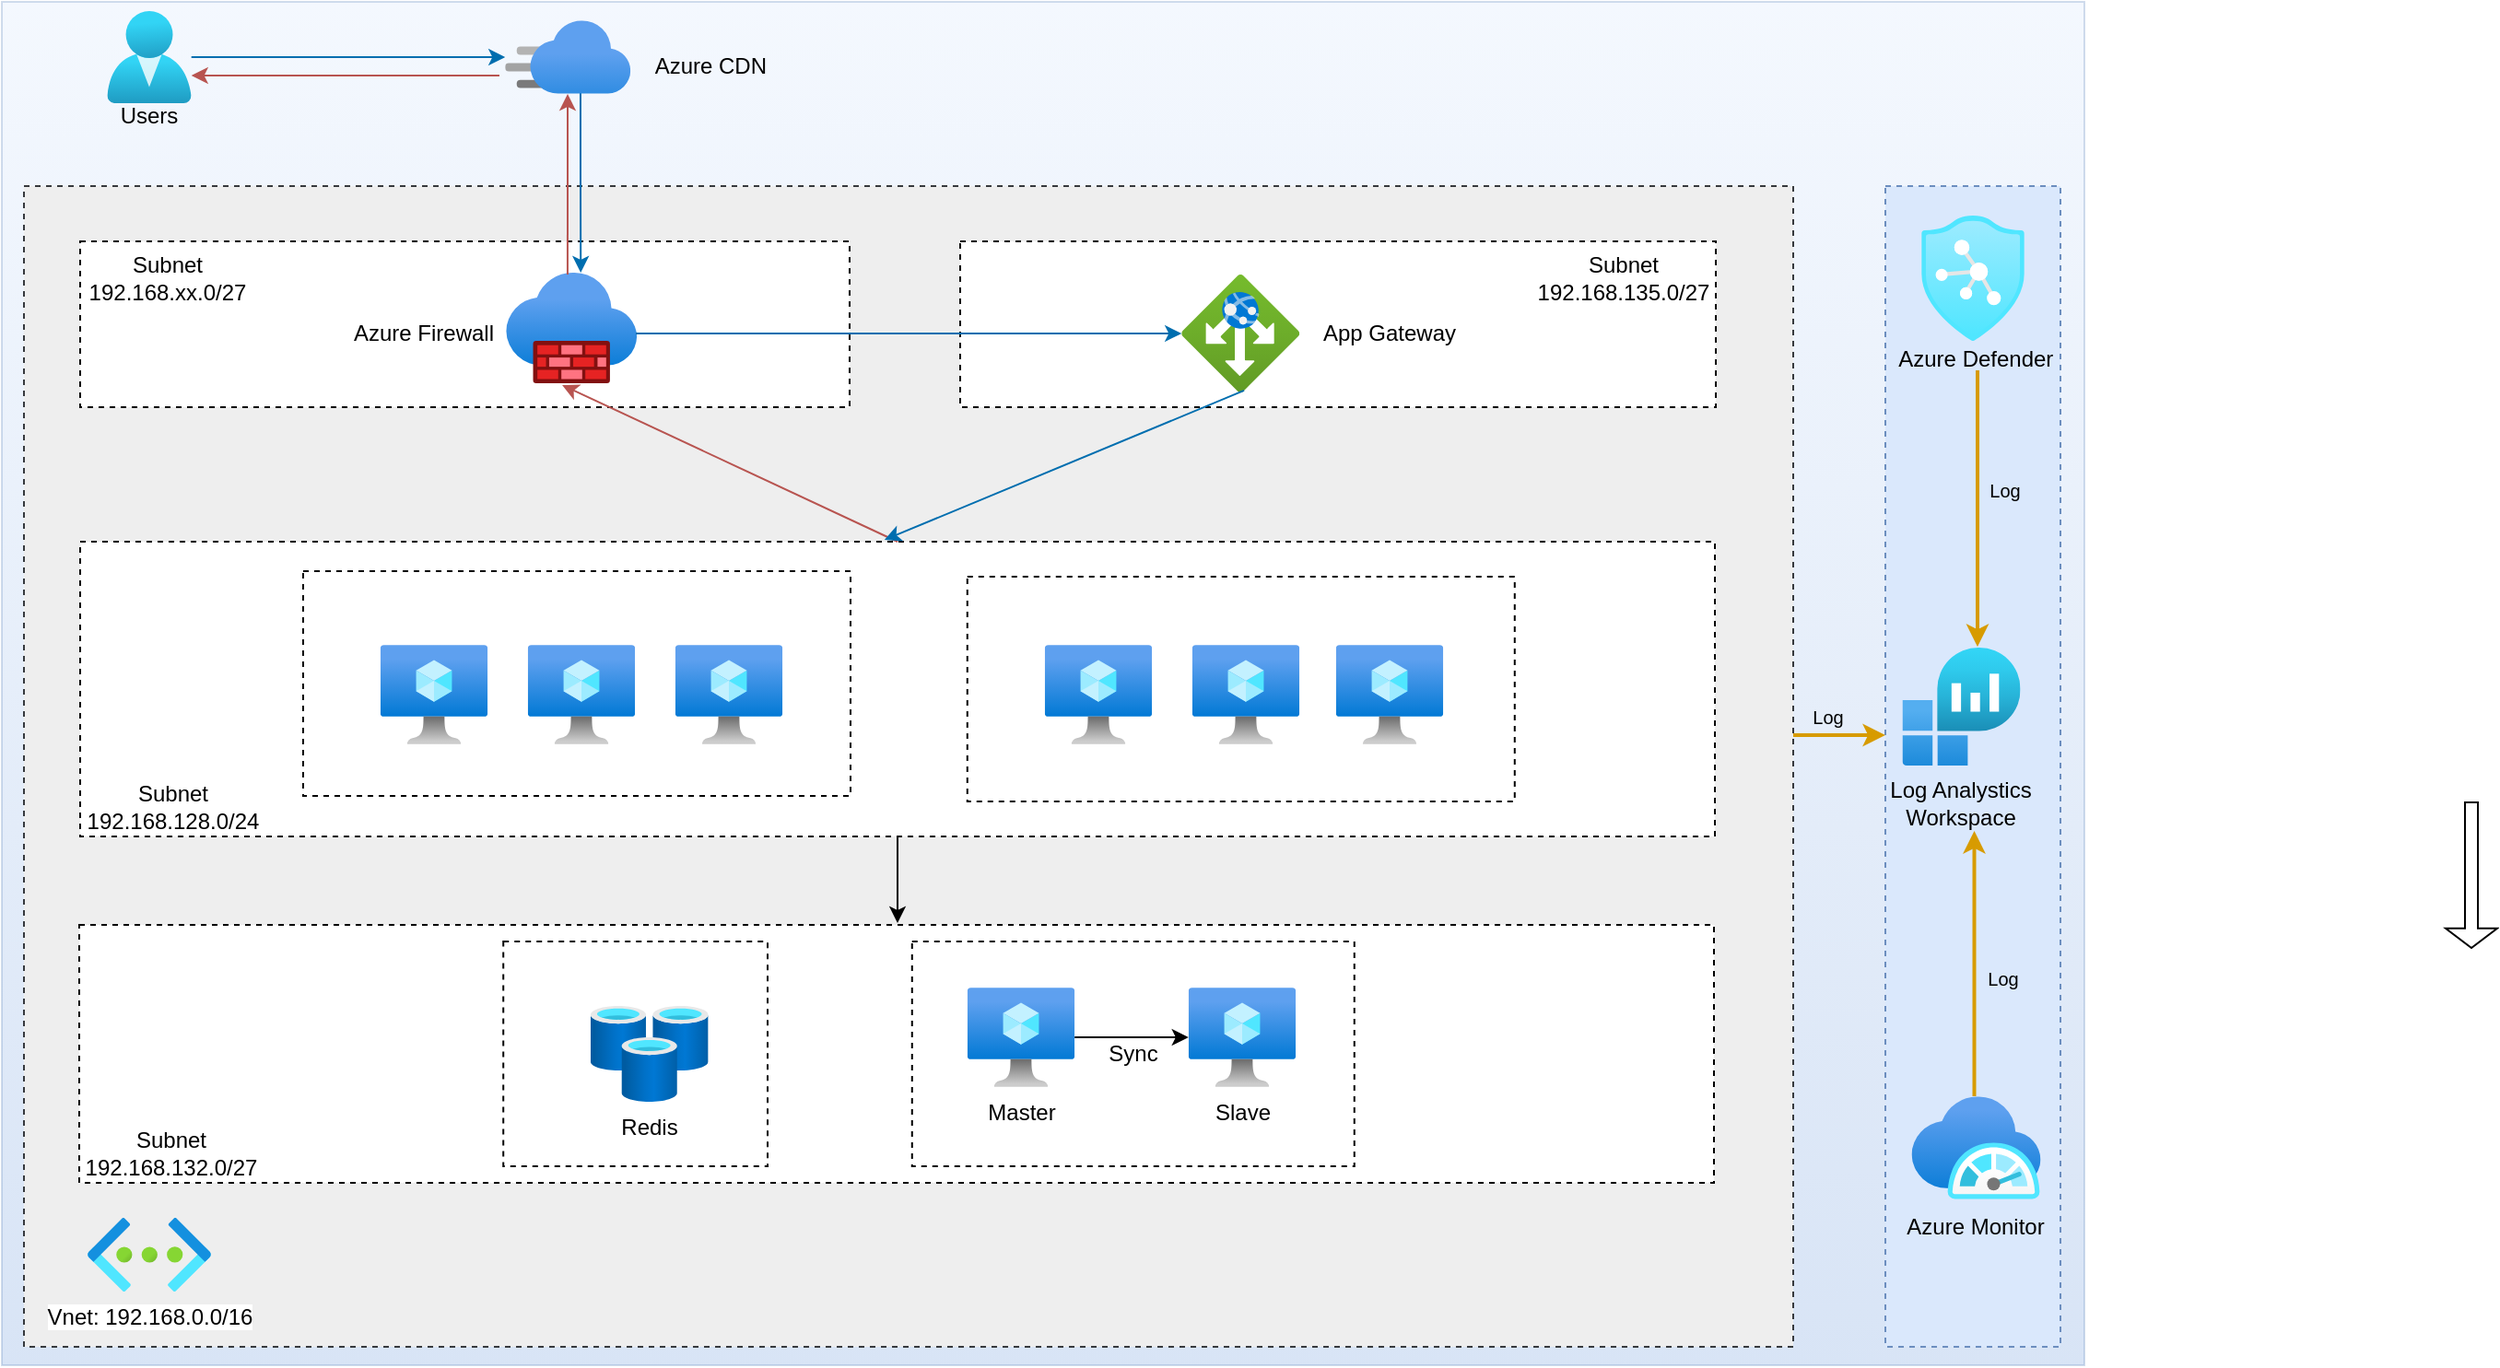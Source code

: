 <mxfile version="20.8.16" type="github">
  <diagram name="第 1 页" id="Q7-x0LTe5aBduKbTSR_T">
    <mxGraphModel dx="1437" dy="802" grid="1" gridSize="10" guides="1" tooltips="1" connect="1" arrows="1" fold="1" page="1" pageScale="1" pageWidth="827" pageHeight="1169" math="0" shadow="0">
      <root>
        <mxCell id="0" />
        <mxCell id="1" parent="0" />
        <mxCell id="iajxsjwab6wAMiqCaY7Y-81" value="" style="rounded=0;whiteSpace=wrap;html=1;opacity=30;fillColor=#dae8fc;strokeColor=#6c8ebf;gradientColor=#7ea6e0;" parent="1" vertex="1">
          <mxGeometry x="360" y="270" width="1130" height="740" as="geometry" />
        </mxCell>
        <mxCell id="iajxsjwab6wAMiqCaY7Y-72" value="" style="rounded=0;whiteSpace=wrap;html=1;dashed=1;fillColor=#eeeeee;strokeColor=#36393d;" parent="1" vertex="1">
          <mxGeometry x="372" y="370" width="960" height="630" as="geometry" />
        </mxCell>
        <mxCell id="iajxsjwab6wAMiqCaY7Y-63" value="" style="rounded=0;whiteSpace=wrap;html=1;dashed=1;fillColor=#dae8fc;strokeColor=#6c8ebf;" parent="1" vertex="1">
          <mxGeometry x="1382" y="370" width="95" height="630" as="geometry" />
        </mxCell>
        <mxCell id="iajxsjwab6wAMiqCaY7Y-24" value="" style="whiteSpace=wrap;html=1;dashed=1;" parent="1" vertex="1">
          <mxGeometry x="880" y="400" width="410" height="90" as="geometry" />
        </mxCell>
        <mxCell id="iajxsjwab6wAMiqCaY7Y-22" value="" style="whiteSpace=wrap;html=1;dashed=1;" parent="1" vertex="1">
          <mxGeometry x="402.5" y="400" width="417.5" height="90" as="geometry" />
        </mxCell>
        <mxCell id="iajxsjwab6wAMiqCaY7Y-16" value="" style="whiteSpace=wrap;html=1;dashed=1;" parent="1" vertex="1">
          <mxGeometry x="402" y="771" width="887" height="140" as="geometry" />
        </mxCell>
        <mxCell id="iajxsjwab6wAMiqCaY7Y-43" value="" style="edgeStyle=orthogonalEdgeStyle;rounded=0;orthogonalLoop=1;jettySize=auto;html=1;" parent="1" source="iajxsjwab6wAMiqCaY7Y-14" edge="1">
          <mxGeometry relative="1" as="geometry">
            <mxPoint x="846" y="770" as="targetPoint" />
          </mxGeometry>
        </mxCell>
        <mxCell id="iajxsjwab6wAMiqCaY7Y-14" value="" style="whiteSpace=wrap;html=1;dashed=1;" parent="1" vertex="1">
          <mxGeometry x="402.5" y="563" width="887" height="160" as="geometry" />
        </mxCell>
        <mxCell id="iajxsjwab6wAMiqCaY7Y-13" value="Sync" style="whiteSpace=wrap;html=1;dashed=1;" parent="1" vertex="1">
          <mxGeometry x="853.89" y="780" width="240" height="122" as="geometry" />
        </mxCell>
        <mxCell id="iajxsjwab6wAMiqCaY7Y-5" value="" style="whiteSpace=wrap;html=1;dashed=1;" parent="1" vertex="1">
          <mxGeometry x="883.89" y="582" width="297" height="122" as="geometry" />
        </mxCell>
        <mxCell id="iajxsjwab6wAMiqCaY7Y-4" value="" style="whiteSpace=wrap;html=1;dashed=1;" parent="1" vertex="1">
          <mxGeometry x="523.5" y="579" width="297" height="122" as="geometry" />
        </mxCell>
        <mxCell id="4oe8U12UyF-5CwZn49ZE-6" value="&lt;span style=&quot;color: rgb(50, 50, 50); font-family: 微软雅黑; font-size: 13px;&quot;&gt;&lt;br&gt;&lt;/span&gt;" style="aspect=fixed;html=1;points=[];align=center;image;fontSize=12;image=img/lib/azure2/compute/Virtual_Machine.svg;" parent="1" vertex="1">
          <mxGeometry x="565.39" y="619" width="58.22" height="54" as="geometry" />
        </mxCell>
        <mxCell id="qjz_k8wNL1rvIrUkxEIs-1" value="" style="aspect=fixed;html=1;points=[];align=center;image;fontSize=12;image=img/lib/azure2/compute/Virtual_Machine.svg;" parent="1" vertex="1">
          <mxGeometry x="1005.89" y="619" width="58.22" height="54" as="geometry" />
        </mxCell>
        <mxCell id="qjz_k8wNL1rvIrUkxEIs-2" value="" style="aspect=fixed;html=1;points=[];align=center;image;fontSize=12;image=img/lib/azure2/compute/Virtual_Machine.svg;" parent="1" vertex="1">
          <mxGeometry x="925.89" y="619" width="58.22" height="54" as="geometry" />
        </mxCell>
        <mxCell id="qjz_k8wNL1rvIrUkxEIs-3" value="" style="aspect=fixed;html=1;points=[];align=center;image;fontSize=12;image=img/lib/azure2/compute/Virtual_Machine.svg;" parent="1" vertex="1">
          <mxGeometry x="645.39" y="619" width="58.22" height="54" as="geometry" />
        </mxCell>
        <mxCell id="qjz_k8wNL1rvIrUkxEIs-4" value="" style="aspect=fixed;html=1;points=[];align=center;image;fontSize=12;image=img/lib/azure2/compute/Virtual_Machine.svg;" parent="1" vertex="1">
          <mxGeometry x="725.39" y="619" width="58.22" height="54" as="geometry" />
        </mxCell>
        <mxCell id="qjz_k8wNL1rvIrUkxEIs-5" value="" style="aspect=fixed;html=1;points=[];align=center;image;fontSize=12;image=img/lib/azure2/compute/Virtual_Machine.svg;" parent="1" vertex="1">
          <mxGeometry x="1083.89" y="619" width="58.22" height="54" as="geometry" />
        </mxCell>
        <mxCell id="qjz_k8wNL1rvIrUkxEIs-11" value="" style="aspect=fixed;html=1;points=[];align=center;image;fontSize=12;image=img/lib/azure2/networking/Firewalls.svg;" parent="1" vertex="1">
          <mxGeometry x="633.61" y="417" width="71" height="60" as="geometry" />
        </mxCell>
        <mxCell id="iajxsjwab6wAMiqCaY7Y-32" value="" style="edgeStyle=none;rounded=0;orthogonalLoop=1;jettySize=auto;html=1;fillColor=#1ba1e2;strokeColor=#006EAF;" parent="1" source="qjz_k8wNL1rvIrUkxEIs-12" target="qjz_k8wNL1rvIrUkxEIs-13" edge="1">
          <mxGeometry relative="1" as="geometry" />
        </mxCell>
        <mxCell id="qjz_k8wNL1rvIrUkxEIs-12" value="" style="aspect=fixed;html=1;points=[];align=center;image;fontSize=12;image=img/lib/azure2/identity/Users.svg;" parent="1" vertex="1">
          <mxGeometry x="417.14" y="275" width="45.71" height="50" as="geometry" />
        </mxCell>
        <mxCell id="QlMuteRRRv9HTKPeYzWV-2" value="" style="edgeStyle=orthogonalEdgeStyle;rounded=0;orthogonalLoop=1;jettySize=auto;html=1;fillColor=#1ba1e2;strokeColor=#006EAF;exitX=0.601;exitY=0.975;exitDx=0;exitDy=0;exitPerimeter=0;" parent="1" source="qjz_k8wNL1rvIrUkxEIs-13" edge="1">
          <mxGeometry relative="1" as="geometry">
            <mxPoint x="674.11" y="260" as="sourcePoint" />
            <mxPoint x="674.11" y="417" as="targetPoint" />
          </mxGeometry>
        </mxCell>
        <mxCell id="qjz_k8wNL1rvIrUkxEIs-13" value="" style="aspect=fixed;html=1;points=[];align=center;image;fontSize=12;image=img/lib/azure2/networking/CDN_Profiles.svg;" parent="1" vertex="1">
          <mxGeometry x="633.11" y="280" width="68" height="40" as="geometry" />
        </mxCell>
        <mxCell id="iajxsjwab6wAMiqCaY7Y-7" value="" style="whiteSpace=wrap;html=1;dashed=1;" parent="1" vertex="1">
          <mxGeometry x="632.11" y="780" width="143.39" height="122" as="geometry" />
        </mxCell>
        <mxCell id="iajxsjwab6wAMiqCaY7Y-44" value="" style="edgeStyle=orthogonalEdgeStyle;rounded=0;orthogonalLoop=1;jettySize=auto;html=1;" parent="1" source="iajxsjwab6wAMiqCaY7Y-10" target="iajxsjwab6wAMiqCaY7Y-12" edge="1">
          <mxGeometry relative="1" as="geometry" />
        </mxCell>
        <mxCell id="iajxsjwab6wAMiqCaY7Y-10" value="Master" style="aspect=fixed;html=1;points=[];align=center;image;fontSize=12;image=img/lib/azure2/compute/Virtual_Machine.svg;" parent="1" vertex="1">
          <mxGeometry x="883.89" y="805" width="58.22" height="54" as="geometry" />
        </mxCell>
        <mxCell id="iajxsjwab6wAMiqCaY7Y-11" value="Redis" style="aspect=fixed;html=1;points=[];align=center;image;fontSize=12;image=img/lib/azure2/databases/Cache_Redis.svg;dashed=1;" parent="1" vertex="1">
          <mxGeometry x="679.36" y="815" width="64" height="52" as="geometry" />
        </mxCell>
        <mxCell id="iajxsjwab6wAMiqCaY7Y-12" value="Slave" style="aspect=fixed;html=1;points=[];align=center;image;fontSize=12;image=img/lib/azure2/compute/Virtual_Machine.svg;" parent="1" vertex="1">
          <mxGeometry x="1003.89" y="805" width="58.22" height="54" as="geometry" />
        </mxCell>
        <mxCell id="iajxsjwab6wAMiqCaY7Y-15" value="Subnet 192.168.128.0/24" style="text;strokeColor=none;align=center;fillColor=none;html=1;verticalAlign=middle;whiteSpace=wrap;rounded=0;" parent="1" vertex="1">
          <mxGeometry x="422.5" y="692" width="60" height="30" as="geometry" />
        </mxCell>
        <mxCell id="iajxsjwab6wAMiqCaY7Y-19" value="Subnet 192.168.132.0/27" style="text;strokeColor=none;align=center;fillColor=none;html=1;verticalAlign=middle;whiteSpace=wrap;rounded=0;" parent="1" vertex="1">
          <mxGeometry x="422" y="880" width="60" height="30" as="geometry" />
        </mxCell>
        <mxCell id="iajxsjwab6wAMiqCaY7Y-23" value="Subnet 192.168.135.0/27" style="text;strokeColor=none;align=center;fillColor=none;html=1;verticalAlign=middle;whiteSpace=wrap;rounded=0;" parent="1" vertex="1">
          <mxGeometry x="1210" y="405" width="60" height="30" as="geometry" />
        </mxCell>
        <mxCell id="iajxsjwab6wAMiqCaY7Y-26" value="Subnet 192.168.xx.0/27" style="text;strokeColor=none;align=center;fillColor=none;html=1;verticalAlign=middle;whiteSpace=wrap;rounded=0;" parent="1" vertex="1">
          <mxGeometry x="420" y="405" width="60" height="30" as="geometry" />
        </mxCell>
        <mxCell id="iajxsjwab6wAMiqCaY7Y-46" value="App Gateway" style="text;strokeColor=none;align=center;fillColor=none;html=1;verticalAlign=middle;whiteSpace=wrap;rounded=0;" parent="1" vertex="1">
          <mxGeometry x="1073" y="435" width="80" height="30" as="geometry" />
        </mxCell>
        <mxCell id="iajxsjwab6wAMiqCaY7Y-47" value="Azure Firewall" style="text;strokeColor=none;align=center;fillColor=none;html=1;verticalAlign=middle;whiteSpace=wrap;rounded=0;" parent="1" vertex="1">
          <mxGeometry x="520" y="435" width="138.14" height="30" as="geometry" />
        </mxCell>
        <mxCell id="iajxsjwab6wAMiqCaY7Y-61" value="" style="group" parent="1" vertex="1" connectable="0">
          <mxGeometry x="1381.25" y="830" width="100" height="120" as="geometry" />
        </mxCell>
        <mxCell id="4oe8U12UyF-5CwZn49ZE-1" value="&lt;div data-t=&quot;flow&quot;&gt; &lt;/div&gt;" style="text;whiteSpace=wrap;html=1;" parent="iajxsjwab6wAMiqCaY7Y-61" vertex="1">
          <mxGeometry x="5" width="30" height="20" as="geometry" />
        </mxCell>
        <mxCell id="iajxsjwab6wAMiqCaY7Y-52" value="" style="aspect=fixed;html=1;points=[];align=center;image;fontSize=12;image=img/lib/azure2/monitor/SAP_Azure_Monitor.svg;dashed=1;" parent="iajxsjwab6wAMiqCaY7Y-61" vertex="1">
          <mxGeometry x="15" y="34" width="70" height="56.0" as="geometry" />
        </mxCell>
        <mxCell id="iajxsjwab6wAMiqCaY7Y-53" value="Azure Monitor" style="text;strokeColor=none;align=center;fillColor=none;html=1;verticalAlign=middle;whiteSpace=wrap;rounded=0;" parent="iajxsjwab6wAMiqCaY7Y-61" vertex="1">
          <mxGeometry y="90" width="100" height="30" as="geometry" />
        </mxCell>
        <mxCell id="iajxsjwab6wAMiqCaY7Y-64" value="" style="group" parent="1" vertex="1" connectable="0">
          <mxGeometry x="1383.25" y="620.5" width="80" height="109" as="geometry" />
        </mxCell>
        <mxCell id="iajxsjwab6wAMiqCaY7Y-1" value="" style="aspect=fixed;html=1;points=[];align=center;image;fontSize=12;image=img/lib/azure2/analytics/Log_Analytics_Workspaces.svg;" parent="iajxsjwab6wAMiqCaY7Y-64" vertex="1">
          <mxGeometry x="8" width="64" height="64" as="geometry" />
        </mxCell>
        <mxCell id="iajxsjwab6wAMiqCaY7Y-48" value="Log Analystics Workspace" style="text;strokeColor=none;align=center;fillColor=none;html=1;verticalAlign=middle;whiteSpace=wrap;rounded=0;" parent="iajxsjwab6wAMiqCaY7Y-64" vertex="1">
          <mxGeometry y="69.5" width="80" height="30" as="geometry" />
        </mxCell>
        <mxCell id="iajxsjwab6wAMiqCaY7Y-73" value="Vnet: 192.168.0.0/16" style="aspect=fixed;html=1;points=[];align=center;image;fontSize=12;image=img/lib/azure2/networking/Virtual_Networks.svg;dashed=1;" parent="1" vertex="1">
          <mxGeometry x="406.49" y="930" width="67" height="40" as="geometry" />
        </mxCell>
        <mxCell id="iajxsjwab6wAMiqCaY7Y-77" value="" style="shape=flexArrow;endArrow=classic;html=1;rounded=0;width=7;endSize=3.2;exitX=0.999;exitY=0.347;exitDx=0;exitDy=0;exitPerimeter=0;" parent="1" edge="1">
          <mxGeometry width="50" height="50" relative="1" as="geometry">
            <mxPoint x="1700" y="704" as="sourcePoint" />
            <mxPoint x="1700" y="784" as="targetPoint" />
          </mxGeometry>
        </mxCell>
        <mxCell id="iajxsjwab6wAMiqCaY7Y-79" value="&amp;nbsp;Azure CDN" style="text;strokeColor=none;align=center;fillColor=none;html=1;verticalAlign=middle;whiteSpace=wrap;rounded=0;" parent="1" vertex="1">
          <mxGeometry x="703.11" y="290" width="80" height="30" as="geometry" />
        </mxCell>
        <mxCell id="iajxsjwab6wAMiqCaY7Y-80" value="Users" style="text;strokeColor=none;align=center;fillColor=none;html=1;verticalAlign=middle;whiteSpace=wrap;rounded=0;" parent="1" vertex="1">
          <mxGeometry x="399.99" y="317" width="80" height="30" as="geometry" />
        </mxCell>
        <mxCell id="qjz_k8wNL1rvIrUkxEIs-8" value="" style="aspect=fixed;html=1;points=[];align=center;image;fontSize=12;image=img/lib/azure2/networking/Application_Gateways.svg;" parent="1" vertex="1">
          <mxGeometry x="1000.11" y="418" width="64" height="64" as="geometry" />
        </mxCell>
        <mxCell id="QlMuteRRRv9HTKPeYzWV-3" value="" style="edgeStyle=none;orthogonalLoop=1;jettySize=auto;html=1;rounded=0;fillColor=#1ba1e2;strokeColor=#006EAF;" parent="1" target="qjz_k8wNL1rvIrUkxEIs-8" edge="1">
          <mxGeometry width="80" relative="1" as="geometry">
            <mxPoint x="704" y="450" as="sourcePoint" />
            <mxPoint x="783.61" y="454" as="targetPoint" />
            <Array as="points" />
          </mxGeometry>
        </mxCell>
        <mxCell id="QlMuteRRRv9HTKPeYzWV-7" value="" style="edgeStyle=none;orthogonalLoop=1;jettySize=auto;html=1;rounded=0;entryX=0.527;entryY=1.017;entryDx=0;entryDy=0;entryPerimeter=0;fillColor=#f8cecc;strokeColor=#b85450;exitX=0.5;exitY=0;exitDx=0;exitDy=0;" parent="1" source="iajxsjwab6wAMiqCaY7Y-14" edge="1">
          <mxGeometry width="80" relative="1" as="geometry">
            <mxPoint x="664" y="578" as="sourcePoint" />
            <mxPoint x="664.027" y="478.02" as="targetPoint" />
            <Array as="points" />
          </mxGeometry>
        </mxCell>
        <mxCell id="QlMuteRRRv9HTKPeYzWV-8" value="" style="edgeStyle=none;orthogonalLoop=1;jettySize=auto;html=1;rounded=0;exitX=0.53;exitY=0.984;exitDx=0;exitDy=0;exitPerimeter=0;entryX=0.492;entryY=-0.006;entryDx=0;entryDy=0;entryPerimeter=0;fillColor=#1ba1e2;strokeColor=#006EAF;" parent="1" source="qjz_k8wNL1rvIrUkxEIs-8" target="iajxsjwab6wAMiqCaY7Y-14" edge="1">
          <mxGeometry width="80" relative="1" as="geometry">
            <mxPoint x="880" y="600" as="sourcePoint" />
            <mxPoint x="960" y="600" as="targetPoint" />
            <Array as="points" />
          </mxGeometry>
        </mxCell>
        <mxCell id="QlMuteRRRv9HTKPeYzWV-9" value="" style="edgeStyle=none;orthogonalLoop=1;jettySize=auto;html=1;rounded=0;entryX=0.527;entryY=1.017;entryDx=0;entryDy=0;entryPerimeter=0;fillColor=#f8cecc;strokeColor=#b85450;exitX=-0.046;exitY=0.75;exitDx=0;exitDy=0;exitPerimeter=0;" parent="1" source="qjz_k8wNL1rvIrUkxEIs-13" edge="1">
          <mxGeometry width="80" relative="1" as="geometry">
            <mxPoint x="644.82" y="394.98" as="sourcePoint" />
            <mxPoint x="462.847" y="310" as="targetPoint" />
            <Array as="points" />
          </mxGeometry>
        </mxCell>
        <mxCell id="QlMuteRRRv9HTKPeYzWV-10" value="" style="edgeStyle=none;orthogonalLoop=1;jettySize=auto;html=1;rounded=0;fillColor=#f8cecc;strokeColor=#b85450;exitX=0.47;exitY=0.017;exitDx=0;exitDy=0;exitPerimeter=0;" parent="1" source="qjz_k8wNL1rvIrUkxEIs-11" edge="1">
          <mxGeometry width="80" relative="1" as="geometry">
            <mxPoint x="667.034" y="412.02" as="sourcePoint" />
            <mxPoint x="667" y="320" as="targetPoint" />
            <Array as="points" />
          </mxGeometry>
        </mxCell>
        <mxCell id="iajxsjwab6wAMiqCaY7Y-50" value="" style="aspect=fixed;html=1;points=[];align=center;image;fontSize=12;image=img/lib/azure2/security/Azure_Defender.svg;dashed=1;" parent="1" vertex="1">
          <mxGeometry x="1401.5" y="386" width="56.0" height="68" as="geometry" />
        </mxCell>
        <mxCell id="MZK3brMt6lX6nPm8UQjA-4" value="&lt;span style=&quot;font-size: 10px;&quot;&gt;Log&lt;/span&gt;" style="text;strokeColor=none;align=center;fillColor=none;html=1;verticalAlign=middle;whiteSpace=wrap;rounded=0;" vertex="1" parent="1">
          <mxGeometry x="1311.25" y="643" width="80" height="30" as="geometry" />
        </mxCell>
        <mxCell id="MZK3brMt6lX6nPm8UQjA-7" value="&amp;nbsp;Azure Defender" style="text;strokeColor=none;align=center;fillColor=none;html=1;verticalAlign=middle;whiteSpace=wrap;rounded=0;" vertex="1" parent="1">
          <mxGeometry x="1383.25" y="449" width="92.5" height="30" as="geometry" />
        </mxCell>
        <mxCell id="MZK3brMt6lX6nPm8UQjA-10" value="" style="edgeStyle=orthogonalEdgeStyle;rounded=0;orthogonalLoop=1;jettySize=auto;html=1;fontSize=10;entryX=0.5;entryY=1;entryDx=0;entryDy=0;strokeWidth=2;fillColor=#ffe6cc;strokeColor=#d79b00;" edge="1" parent="1">
          <mxGeometry relative="1" as="geometry">
            <mxPoint x="1430.25" y="864" as="sourcePoint" />
            <mxPoint x="1430.25" y="720" as="targetPoint" />
          </mxGeometry>
        </mxCell>
        <mxCell id="MZK3brMt6lX6nPm8UQjA-12" value="" style="edgeStyle=none;orthogonalLoop=1;jettySize=auto;html=1;rounded=0;fontSize=10;strokeWidth=2;fillColor=#ffe6cc;strokeColor=#d79b00;" edge="1" parent="1">
          <mxGeometry width="80" relative="1" as="geometry">
            <mxPoint x="1332" y="668" as="sourcePoint" />
            <mxPoint x="1382" y="668" as="targetPoint" />
            <Array as="points" />
          </mxGeometry>
        </mxCell>
        <mxCell id="MZK3brMt6lX6nPm8UQjA-14" value="" style="edgeStyle=none;orthogonalLoop=1;jettySize=auto;html=1;rounded=0;fontSize=10;strokeWidth=2;fillColor=#ffe6cc;strokeColor=#d79b00;" edge="1" parent="1">
          <mxGeometry width="80" relative="1" as="geometry">
            <mxPoint x="1432" y="470" as="sourcePoint" />
            <mxPoint x="1432" y="620" as="targetPoint" />
            <Array as="points" />
          </mxGeometry>
        </mxCell>
        <mxCell id="MZK3brMt6lX6nPm8UQjA-15" value="Log" style="text;strokeColor=none;align=center;fillColor=none;html=1;verticalAlign=middle;whiteSpace=wrap;rounded=0;fontSize=10;" vertex="1" parent="1">
          <mxGeometry x="1417.25" y="520" width="60" height="30" as="geometry" />
        </mxCell>
        <mxCell id="MZK3brMt6lX6nPm8UQjA-16" value="Log" style="text;strokeColor=none;align=center;fillColor=none;html=1;verticalAlign=middle;whiteSpace=wrap;rounded=0;fontSize=10;" vertex="1" parent="1">
          <mxGeometry x="1415.75" y="785" width="60" height="30" as="geometry" />
        </mxCell>
      </root>
    </mxGraphModel>
  </diagram>
</mxfile>
